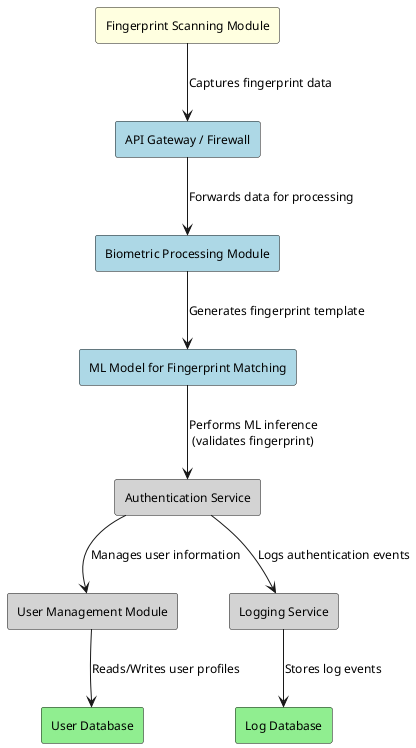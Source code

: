 @startuml
' Updated Component Diagram for Fingerprint Biometric Authentication System with ML Model

skinparam defaultFontName "Arial"
skinparam defaultFontSize 12
skinparam componentStyle rectangle
top to bottom direction

rectangle "Fingerprint Scanning Module" as FSM #lightyellow
rectangle "API Gateway / Firewall" as APIGW #lightblue
rectangle "Biometric Processing Module" as BPM #lightblue
rectangle "ML Model for Fingerprint Matching" as MLModel #lightblue
rectangle "Authentication Service" as AS #lightgray
rectangle "User Management Module" as UMM #lightgray
rectangle "Logging Service" as LS #lightgray
rectangle "User Database" as UDB #lightgreen
rectangle "Log Database" as LDB #lightgreen

FSM --> APIGW : Captures fingerprint data
APIGW --> BPM : Forwards data for processing
BPM --> MLModel : Generates fingerprint template
MLModel --> AS : Performs ML inference\n(validates fingerprint)
AS --> UMM : Manages user information
AS --> LS : Logs authentication events
UMM --> UDB : Reads/Writes user profiles
LS --> LDB : Stores log events

@enduml
